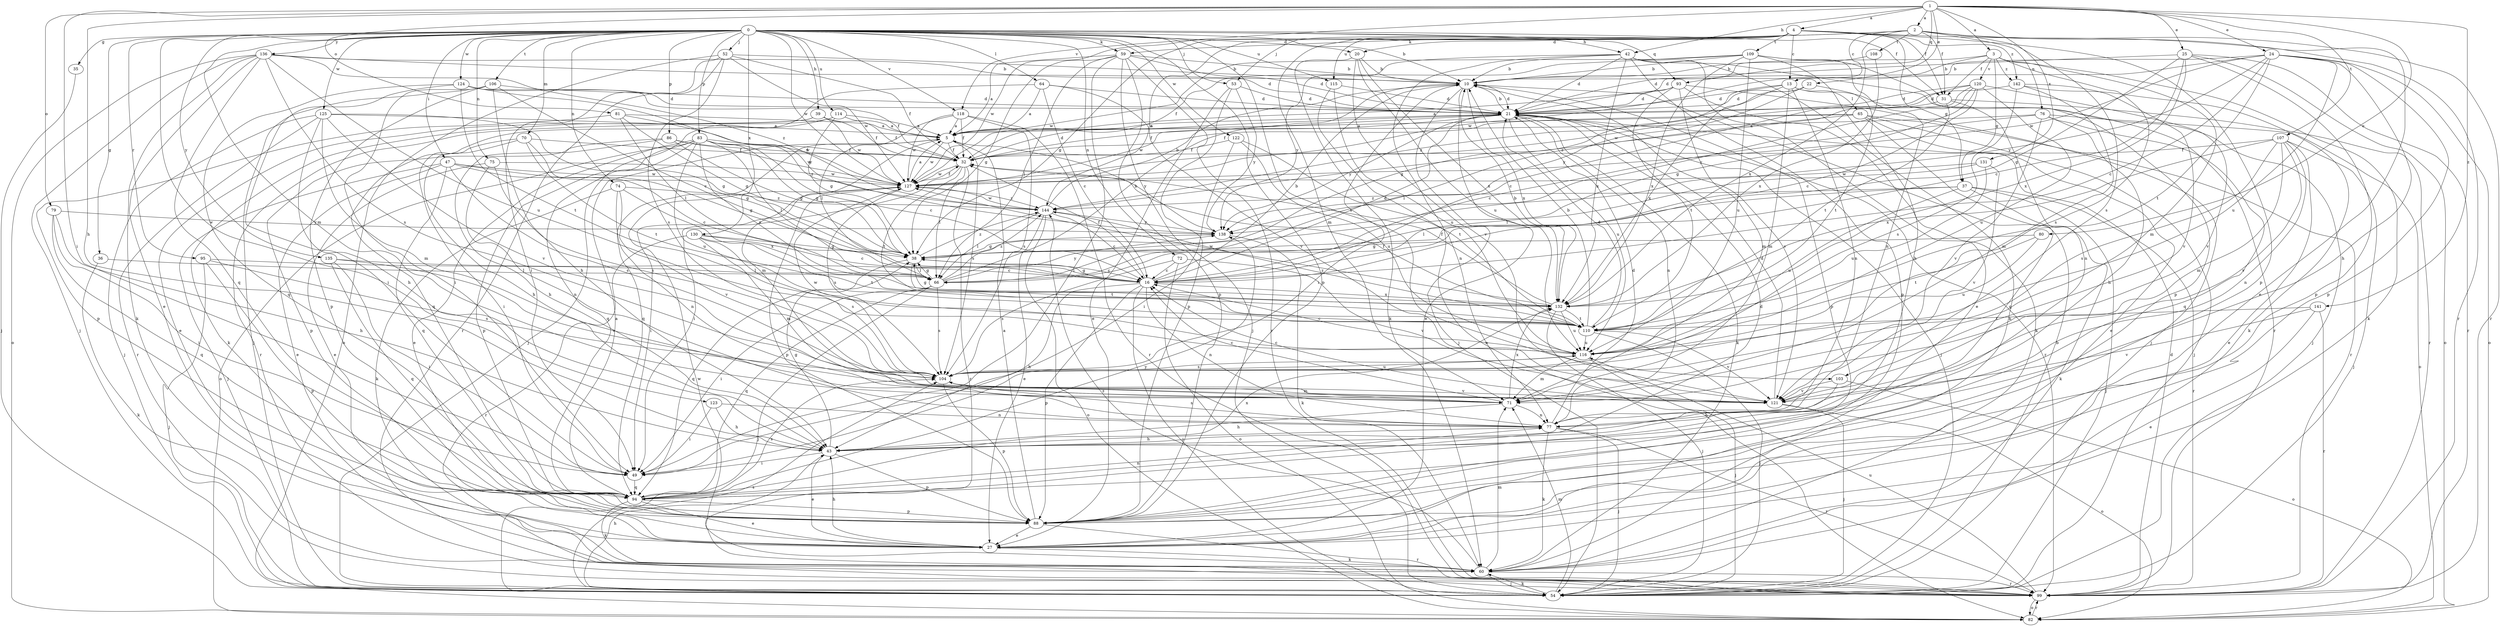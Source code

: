strict digraph  {
0;
1;
2;
3;
4;
5;
10;
13;
16;
20;
21;
22;
24;
25;
27;
31;
32;
35;
36;
37;
38;
39;
42;
43;
47;
49;
52;
53;
54;
59;
60;
64;
65;
66;
70;
71;
72;
74;
75;
76;
77;
79;
80;
81;
82;
83;
86;
88;
93;
94;
95;
99;
103;
104;
106;
107;
108;
109;
110;
114;
115;
116;
118;
120;
121;
122;
123;
124;
125;
127;
130;
131;
132;
135;
136;
138;
141;
142;
144;
0 -> 10  [label=b];
0 -> 20  [label=d];
0 -> 31  [label=f];
0 -> 35  [label=g];
0 -> 36  [label=g];
0 -> 39  [label=h];
0 -> 42  [label=h];
0 -> 47  [label=i];
0 -> 52  [label=j];
0 -> 53  [label=j];
0 -> 59  [label=k];
0 -> 64  [label=l];
0 -> 70  [label=m];
0 -> 71  [label=m];
0 -> 72  [label=n];
0 -> 74  [label=n];
0 -> 75  [label=n];
0 -> 83  [label=p];
0 -> 86  [label=p];
0 -> 88  [label=p];
0 -> 93  [label=q];
0 -> 95  [label=r];
0 -> 103  [label=s];
0 -> 106  [label=t];
0 -> 114  [label=u];
0 -> 115  [label=u];
0 -> 118  [label=v];
0 -> 122  [label=w];
0 -> 123  [label=w];
0 -> 124  [label=w];
0 -> 125  [label=w];
0 -> 127  [label=w];
0 -> 130  [label=x];
0 -> 135  [label=y];
0 -> 136  [label=y];
1 -> 2  [label=a];
1 -> 3  [label=a];
1 -> 4  [label=a];
1 -> 22  [label=e];
1 -> 24  [label=e];
1 -> 25  [label=e];
1 -> 42  [label=h];
1 -> 43  [label=h];
1 -> 49  [label=i];
1 -> 79  [label=o];
1 -> 80  [label=o];
1 -> 81  [label=o];
1 -> 93  [label=q];
1 -> 107  [label=t];
1 -> 118  [label=v];
1 -> 131  [label=x];
1 -> 141  [label=z];
2 -> 13  [label=c];
2 -> 20  [label=d];
2 -> 27  [label=e];
2 -> 31  [label=f];
2 -> 59  [label=k];
2 -> 76  [label=n];
2 -> 99  [label=r];
2 -> 103  [label=s];
2 -> 108  [label=t];
2 -> 132  [label=x];
3 -> 21  [label=d];
3 -> 31  [label=f];
3 -> 37  [label=g];
3 -> 60  [label=k];
3 -> 71  [label=m];
3 -> 104  [label=s];
3 -> 120  [label=v];
3 -> 127  [label=w];
3 -> 142  [label=z];
4 -> 13  [label=c];
4 -> 31  [label=f];
4 -> 37  [label=g];
4 -> 38  [label=g];
4 -> 53  [label=j];
4 -> 71  [label=m];
4 -> 88  [label=p];
4 -> 99  [label=r];
4 -> 109  [label=t];
4 -> 115  [label=u];
4 -> 127  [label=w];
4 -> 142  [label=z];
4 -> 144  [label=z];
5 -> 32  [label=f];
5 -> 71  [label=m];
5 -> 94  [label=q];
5 -> 104  [label=s];
5 -> 127  [label=w];
5 -> 138  [label=y];
10 -> 21  [label=d];
10 -> 27  [label=e];
10 -> 49  [label=i];
10 -> 54  [label=j];
10 -> 88  [label=p];
10 -> 121  [label=v];
10 -> 132  [label=x];
13 -> 21  [label=d];
13 -> 38  [label=g];
13 -> 54  [label=j];
13 -> 65  [label=l];
13 -> 71  [label=m];
13 -> 77  [label=n];
13 -> 132  [label=x];
16 -> 10  [label=b];
16 -> 21  [label=d];
16 -> 32  [label=f];
16 -> 38  [label=g];
16 -> 43  [label=h];
16 -> 54  [label=j];
16 -> 77  [label=n];
16 -> 88  [label=p];
16 -> 132  [label=x];
20 -> 10  [label=b];
20 -> 60  [label=k];
20 -> 116  [label=u];
20 -> 121  [label=v];
20 -> 132  [label=x];
21 -> 5  [label=a];
21 -> 10  [label=b];
21 -> 32  [label=f];
21 -> 54  [label=j];
21 -> 60  [label=k];
21 -> 77  [label=n];
21 -> 99  [label=r];
21 -> 116  [label=u];
21 -> 127  [label=w];
21 -> 138  [label=y];
22 -> 21  [label=d];
22 -> 110  [label=t];
22 -> 138  [label=y];
22 -> 144  [label=z];
24 -> 10  [label=b];
24 -> 16  [label=c];
24 -> 21  [label=d];
24 -> 43  [label=h];
24 -> 82  [label=o];
24 -> 88  [label=p];
24 -> 110  [label=t];
24 -> 116  [label=u];
24 -> 127  [label=w];
24 -> 138  [label=y];
25 -> 10  [label=b];
25 -> 16  [label=c];
25 -> 38  [label=g];
25 -> 82  [label=o];
25 -> 88  [label=p];
25 -> 99  [label=r];
25 -> 132  [label=x];
27 -> 43  [label=h];
27 -> 60  [label=k];
31 -> 16  [label=c];
31 -> 77  [label=n];
31 -> 99  [label=r];
31 -> 110  [label=t];
32 -> 21  [label=d];
32 -> 49  [label=i];
32 -> 66  [label=l];
32 -> 99  [label=r];
32 -> 110  [label=t];
32 -> 127  [label=w];
35 -> 54  [label=j];
36 -> 60  [label=k];
36 -> 66  [label=l];
37 -> 54  [label=j];
37 -> 60  [label=k];
37 -> 66  [label=l];
37 -> 99  [label=r];
37 -> 116  [label=u];
37 -> 144  [label=z];
38 -> 16  [label=c];
38 -> 66  [label=l];
38 -> 94  [label=q];
38 -> 110  [label=t];
38 -> 144  [label=z];
39 -> 5  [label=a];
39 -> 27  [label=e];
39 -> 32  [label=f];
39 -> 60  [label=k];
39 -> 127  [label=w];
42 -> 10  [label=b];
42 -> 21  [label=d];
42 -> 27  [label=e];
42 -> 60  [label=k];
42 -> 82  [label=o];
42 -> 88  [label=p];
42 -> 99  [label=r];
42 -> 132  [label=x];
42 -> 138  [label=y];
43 -> 27  [label=e];
43 -> 38  [label=g];
43 -> 49  [label=i];
43 -> 88  [label=p];
47 -> 16  [label=c];
47 -> 27  [label=e];
47 -> 38  [label=g];
47 -> 54  [label=j];
47 -> 94  [label=q];
47 -> 104  [label=s];
47 -> 127  [label=w];
49 -> 94  [label=q];
52 -> 10  [label=b];
52 -> 32  [label=f];
52 -> 49  [label=i];
52 -> 82  [label=o];
52 -> 99  [label=r];
52 -> 104  [label=s];
52 -> 127  [label=w];
53 -> 21  [label=d];
53 -> 27  [label=e];
53 -> 88  [label=p];
53 -> 138  [label=y];
54 -> 10  [label=b];
54 -> 43  [label=h];
54 -> 60  [label=k];
54 -> 71  [label=m];
54 -> 104  [label=s];
59 -> 5  [label=a];
59 -> 10  [label=b];
59 -> 21  [label=d];
59 -> 38  [label=g];
59 -> 49  [label=i];
59 -> 54  [label=j];
59 -> 66  [label=l];
59 -> 88  [label=p];
59 -> 99  [label=r];
60 -> 54  [label=j];
60 -> 71  [label=m];
60 -> 99  [label=r];
60 -> 127  [label=w];
60 -> 144  [label=z];
64 -> 5  [label=a];
64 -> 16  [label=c];
64 -> 21  [label=d];
64 -> 54  [label=j];
64 -> 121  [label=v];
65 -> 5  [label=a];
65 -> 27  [label=e];
65 -> 32  [label=f];
65 -> 54  [label=j];
65 -> 66  [label=l];
65 -> 94  [label=q];
65 -> 99  [label=r];
66 -> 10  [label=b];
66 -> 38  [label=g];
66 -> 49  [label=i];
66 -> 54  [label=j];
66 -> 94  [label=q];
66 -> 104  [label=s];
66 -> 138  [label=y];
66 -> 144  [label=z];
70 -> 32  [label=f];
70 -> 38  [label=g];
70 -> 43  [label=h];
70 -> 49  [label=i];
70 -> 110  [label=t];
71 -> 16  [label=c];
71 -> 43  [label=h];
71 -> 77  [label=n];
71 -> 132  [label=x];
72 -> 16  [label=c];
72 -> 82  [label=o];
72 -> 104  [label=s];
72 -> 121  [label=v];
74 -> 60  [label=k];
74 -> 77  [label=n];
74 -> 121  [label=v];
74 -> 132  [label=x];
74 -> 144  [label=z];
75 -> 27  [label=e];
75 -> 77  [label=n];
75 -> 104  [label=s];
75 -> 127  [label=w];
76 -> 5  [label=a];
76 -> 16  [label=c];
76 -> 43  [label=h];
76 -> 82  [label=o];
76 -> 94  [label=q];
76 -> 121  [label=v];
77 -> 21  [label=d];
77 -> 43  [label=h];
77 -> 54  [label=j];
77 -> 60  [label=k];
77 -> 99  [label=r];
77 -> 104  [label=s];
79 -> 43  [label=h];
79 -> 49  [label=i];
79 -> 94  [label=q];
79 -> 138  [label=y];
80 -> 38  [label=g];
80 -> 110  [label=t];
80 -> 116  [label=u];
81 -> 5  [label=a];
81 -> 38  [label=g];
81 -> 66  [label=l];
81 -> 88  [label=p];
81 -> 127  [label=w];
82 -> 99  [label=r];
83 -> 16  [label=c];
83 -> 27  [label=e];
83 -> 32  [label=f];
83 -> 38  [label=g];
83 -> 66  [label=l];
83 -> 82  [label=o];
83 -> 88  [label=p];
83 -> 94  [label=q];
83 -> 116  [label=u];
83 -> 132  [label=x];
83 -> 144  [label=z];
86 -> 32  [label=f];
86 -> 38  [label=g];
86 -> 43  [label=h];
86 -> 88  [label=p];
86 -> 127  [label=w];
88 -> 5  [label=a];
88 -> 27  [label=e];
88 -> 99  [label=r];
93 -> 5  [label=a];
93 -> 21  [label=d];
93 -> 54  [label=j];
93 -> 60  [label=k];
93 -> 71  [label=m];
93 -> 110  [label=t];
94 -> 5  [label=a];
94 -> 21  [label=d];
94 -> 27  [label=e];
94 -> 60  [label=k];
94 -> 77  [label=n];
94 -> 88  [label=p];
94 -> 104  [label=s];
94 -> 132  [label=x];
94 -> 138  [label=y];
95 -> 54  [label=j];
95 -> 66  [label=l];
95 -> 88  [label=p];
95 -> 104  [label=s];
99 -> 21  [label=d];
99 -> 82  [label=o];
99 -> 116  [label=u];
103 -> 43  [label=h];
103 -> 82  [label=o];
103 -> 121  [label=v];
104 -> 71  [label=m];
104 -> 88  [label=p];
104 -> 116  [label=u];
104 -> 121  [label=v];
104 -> 127  [label=w];
106 -> 16  [label=c];
106 -> 21  [label=d];
106 -> 43  [label=h];
106 -> 49  [label=i];
106 -> 54  [label=j];
106 -> 88  [label=p];
107 -> 27  [label=e];
107 -> 32  [label=f];
107 -> 54  [label=j];
107 -> 71  [label=m];
107 -> 77  [label=n];
107 -> 104  [label=s];
107 -> 121  [label=v];
107 -> 132  [label=x];
108 -> 10  [label=b];
108 -> 132  [label=x];
109 -> 10  [label=b];
109 -> 32  [label=f];
109 -> 43  [label=h];
109 -> 77  [label=n];
109 -> 88  [label=p];
109 -> 116  [label=u];
109 -> 127  [label=w];
109 -> 132  [label=x];
110 -> 10  [label=b];
110 -> 21  [label=d];
110 -> 32  [label=f];
110 -> 54  [label=j];
110 -> 116  [label=u];
110 -> 121  [label=v];
110 -> 144  [label=z];
114 -> 5  [label=a];
114 -> 32  [label=f];
114 -> 38  [label=g];
114 -> 94  [label=q];
114 -> 99  [label=r];
115 -> 21  [label=d];
115 -> 77  [label=n];
115 -> 116  [label=u];
116 -> 16  [label=c];
116 -> 54  [label=j];
116 -> 71  [label=m];
116 -> 104  [label=s];
118 -> 5  [label=a];
118 -> 32  [label=f];
118 -> 66  [label=l];
118 -> 99  [label=r];
118 -> 104  [label=s];
118 -> 127  [label=w];
120 -> 16  [label=c];
120 -> 21  [label=d];
120 -> 38  [label=g];
120 -> 116  [label=u];
120 -> 121  [label=v];
120 -> 127  [label=w];
120 -> 138  [label=y];
120 -> 144  [label=z];
121 -> 16  [label=c];
121 -> 21  [label=d];
121 -> 54  [label=j];
121 -> 82  [label=o];
122 -> 32  [label=f];
122 -> 49  [label=i];
122 -> 110  [label=t];
122 -> 116  [label=u];
123 -> 43  [label=h];
123 -> 49  [label=i];
123 -> 77  [label=n];
124 -> 21  [label=d];
124 -> 32  [label=f];
124 -> 49  [label=i];
124 -> 94  [label=q];
124 -> 110  [label=t];
124 -> 138  [label=y];
125 -> 5  [label=a];
125 -> 38  [label=g];
125 -> 43  [label=h];
125 -> 54  [label=j];
125 -> 71  [label=m];
125 -> 99  [label=r];
125 -> 121  [label=v];
127 -> 5  [label=a];
127 -> 32  [label=f];
127 -> 49  [label=i];
127 -> 88  [label=p];
127 -> 104  [label=s];
127 -> 144  [label=z];
130 -> 16  [label=c];
130 -> 38  [label=g];
130 -> 71  [label=m];
130 -> 99  [label=r];
130 -> 104  [label=s];
130 -> 110  [label=t];
131 -> 66  [label=l];
131 -> 116  [label=u];
131 -> 121  [label=v];
131 -> 127  [label=w];
132 -> 10  [label=b];
132 -> 32  [label=f];
132 -> 38  [label=g];
132 -> 54  [label=j];
132 -> 110  [label=t];
132 -> 116  [label=u];
132 -> 127  [label=w];
135 -> 16  [label=c];
135 -> 49  [label=i];
135 -> 94  [label=q];
135 -> 121  [label=v];
136 -> 10  [label=b];
136 -> 21  [label=d];
136 -> 27  [label=e];
136 -> 54  [label=j];
136 -> 60  [label=k];
136 -> 82  [label=o];
136 -> 94  [label=q];
136 -> 104  [label=s];
136 -> 116  [label=u];
136 -> 144  [label=z];
138 -> 38  [label=g];
138 -> 60  [label=k];
141 -> 27  [label=e];
141 -> 99  [label=r];
141 -> 110  [label=t];
141 -> 121  [label=v];
142 -> 21  [label=d];
142 -> 60  [label=k];
142 -> 71  [label=m];
142 -> 104  [label=s];
142 -> 121  [label=v];
144 -> 10  [label=b];
144 -> 16  [label=c];
144 -> 27  [label=e];
144 -> 66  [label=l];
144 -> 82  [label=o];
144 -> 127  [label=w];
144 -> 138  [label=y];
}
